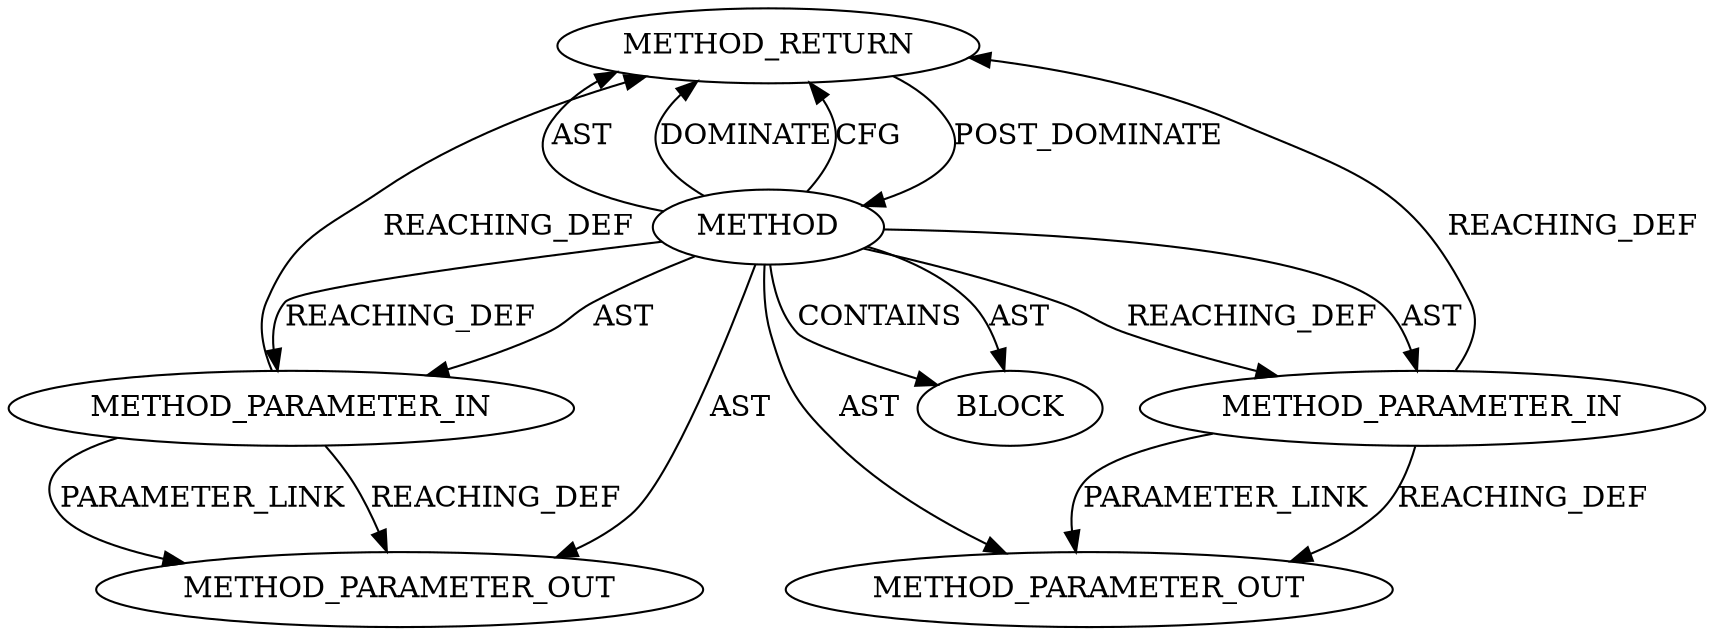 digraph {
  20542 [label=METHOD_RETURN ORDER=2 CODE="RET" TYPE_FULL_NAME="ANY" EVALUATION_STRATEGY="BY_VALUE"]
  20538 [label=METHOD AST_PARENT_TYPE="NAMESPACE_BLOCK" AST_PARENT_FULL_NAME="<global>" ORDER=0 CODE="<empty>" FULL_NAME="swap" IS_EXTERNAL=true FILENAME="<empty>" SIGNATURE="" NAME="swap"]
  22221 [label=METHOD_PARAMETER_OUT ORDER=1 CODE="p1" IS_VARIADIC=false TYPE_FULL_NAME="ANY" EVALUATION_STRATEGY="BY_VALUE" INDEX=1 NAME="p1"]
  20540 [label=METHOD_PARAMETER_IN ORDER=2 CODE="p2" IS_VARIADIC=false TYPE_FULL_NAME="ANY" EVALUATION_STRATEGY="BY_VALUE" INDEX=2 NAME="p2"]
  20541 [label=BLOCK ORDER=1 ARGUMENT_INDEX=1 CODE="<empty>" TYPE_FULL_NAME="ANY"]
  22222 [label=METHOD_PARAMETER_OUT ORDER=2 CODE="p2" IS_VARIADIC=false TYPE_FULL_NAME="ANY" EVALUATION_STRATEGY="BY_VALUE" INDEX=2 NAME="p2"]
  20539 [label=METHOD_PARAMETER_IN ORDER=1 CODE="p1" IS_VARIADIC=false TYPE_FULL_NAME="ANY" EVALUATION_STRATEGY="BY_VALUE" INDEX=1 NAME="p1"]
  20539 -> 20542 [label=REACHING_DEF VARIABLE="p1"]
  20538 -> 20541 [label=AST ]
  20538 -> 20539 [label=AST ]
  20538 -> 22221 [label=AST ]
  20538 -> 20540 [label=REACHING_DEF VARIABLE=""]
  20538 -> 20542 [label=AST ]
  20538 -> 20540 [label=AST ]
  20539 -> 22221 [label=REACHING_DEF VARIABLE="p1"]
  20540 -> 22222 [label=REACHING_DEF VARIABLE="p2"]
  20539 -> 22221 [label=PARAMETER_LINK ]
  20538 -> 20542 [label=DOMINATE ]
  20540 -> 20542 [label=REACHING_DEF VARIABLE="p2"]
  20542 -> 20538 [label=POST_DOMINATE ]
  20538 -> 20539 [label=REACHING_DEF VARIABLE=""]
  20540 -> 22222 [label=PARAMETER_LINK ]
  20538 -> 20541 [label=CONTAINS ]
  20538 -> 22222 [label=AST ]
  20538 -> 20542 [label=CFG ]
}
